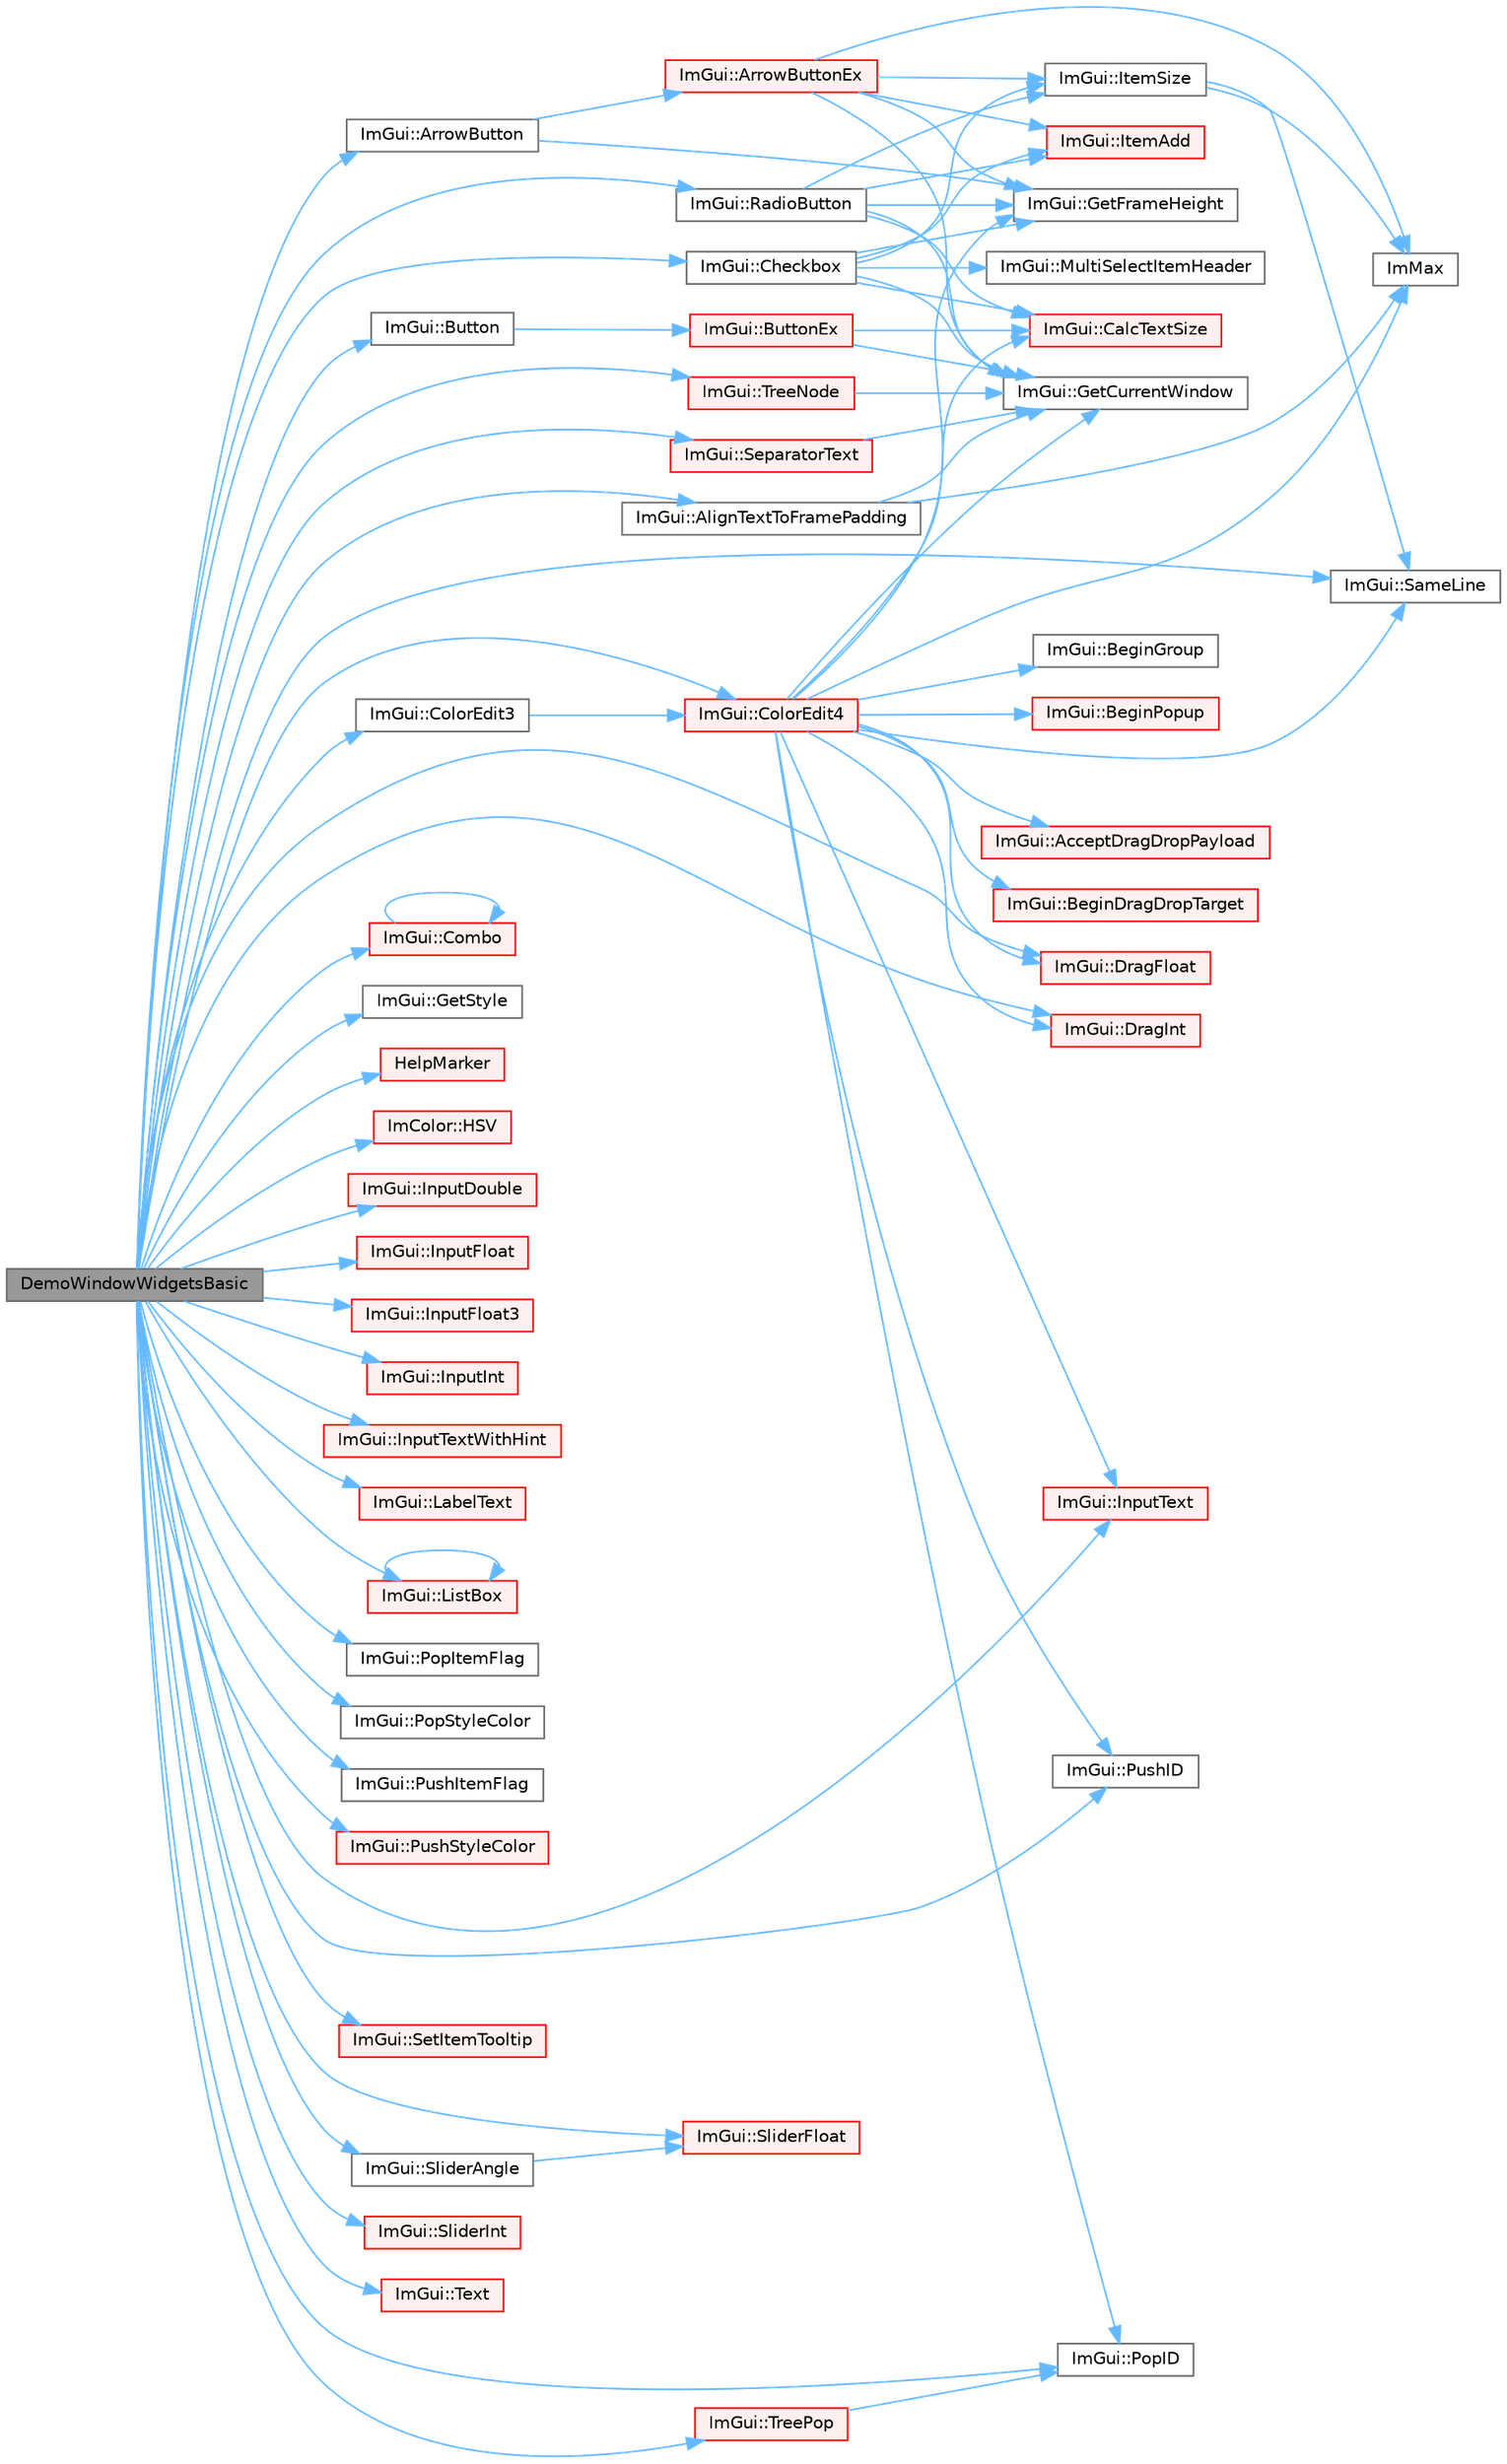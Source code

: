 digraph "DemoWindowWidgetsBasic"
{
 // LATEX_PDF_SIZE
  bgcolor="transparent";
  edge [fontname=Helvetica,fontsize=10,labelfontname=Helvetica,labelfontsize=10];
  node [fontname=Helvetica,fontsize=10,shape=box,height=0.2,width=0.4];
  rankdir="LR";
  Node1 [id="Node000001",label="DemoWindowWidgetsBasic",height=0.2,width=0.4,color="gray40", fillcolor="grey60", style="filled", fontcolor="black",tooltip=" "];
  Node1 -> Node2 [id="edge1_Node000001_Node000002",color="steelblue1",style="solid",tooltip=" "];
  Node2 [id="Node000002",label="ImGui::AlignTextToFramePadding",height=0.2,width=0.4,color="grey40", fillcolor="white", style="filled",URL="$namespace_im_gui.html#ae14be3a3bec106de7c91aaa2a9a558a1",tooltip=" "];
  Node2 -> Node3 [id="edge2_Node000002_Node000003",color="steelblue1",style="solid",tooltip=" "];
  Node3 [id="Node000003",label="ImGui::GetCurrentWindow",height=0.2,width=0.4,color="grey40", fillcolor="white", style="filled",URL="$namespace_im_gui.html#ac452417b5004ca16a814a72cff153526",tooltip=" "];
  Node2 -> Node4 [id="edge3_Node000002_Node000004",color="steelblue1",style="solid",tooltip=" "];
  Node4 [id="Node000004",label="ImMax",height=0.2,width=0.4,color="grey40", fillcolor="white", style="filled",URL="$imgui__internal_8h.html#a7667efd95147d0422f140917c71a9226",tooltip=" "];
  Node1 -> Node5 [id="edge4_Node000001_Node000005",color="steelblue1",style="solid",tooltip=" "];
  Node5 [id="Node000005",label="ImGui::ArrowButton",height=0.2,width=0.4,color="grey40", fillcolor="white", style="filled",URL="$namespace_im_gui.html#ad2bc397a02d5e4b8a14360d89abc6242",tooltip=" "];
  Node5 -> Node6 [id="edge5_Node000005_Node000006",color="steelblue1",style="solid",tooltip=" "];
  Node6 [id="Node000006",label="ImGui::ArrowButtonEx",height=0.2,width=0.4,color="red", fillcolor="#FFF0F0", style="filled",URL="$namespace_im_gui.html#ab05ee8e53f29fbb84942a494f2ac3292",tooltip=" "];
  Node6 -> Node3 [id="edge6_Node000006_Node000003",color="steelblue1",style="solid",tooltip=" "];
  Node6 -> Node10 [id="edge7_Node000006_Node000010",color="steelblue1",style="solid",tooltip=" "];
  Node10 [id="Node000010",label="ImGui::GetFrameHeight",height=0.2,width=0.4,color="grey40", fillcolor="white", style="filled",URL="$namespace_im_gui.html#ae560f17cf3262017cee888d1eb77f294",tooltip=" "];
  Node6 -> Node4 [id="edge8_Node000006_Node000004",color="steelblue1",style="solid",tooltip=" "];
  Node6 -> Node11 [id="edge9_Node000006_Node000011",color="steelblue1",style="solid",tooltip=" "];
  Node11 [id="Node000011",label="ImGui::ItemAdd",height=0.2,width=0.4,color="red", fillcolor="#FFF0F0", style="filled",URL="$namespace_im_gui.html#a0c2ccafc8d403c02a6590ac21157b9ac",tooltip=" "];
  Node6 -> Node75 [id="edge10_Node000006_Node000075",color="steelblue1",style="solid",tooltip=" "];
  Node75 [id="Node000075",label="ImGui::ItemSize",height=0.2,width=0.4,color="grey40", fillcolor="white", style="filled",URL="$namespace_im_gui.html#a4b5818a652d943ea54e0cec9fb3943d7",tooltip=" "];
  Node75 -> Node4 [id="edge11_Node000075_Node000004",color="steelblue1",style="solid",tooltip=" "];
  Node75 -> Node76 [id="edge12_Node000075_Node000076",color="steelblue1",style="solid",tooltip=" "];
  Node76 [id="Node000076",label="ImGui::SameLine",height=0.2,width=0.4,color="grey40", fillcolor="white", style="filled",URL="$namespace_im_gui.html#addd433eb3aae59119e341e80db474f66",tooltip=" "];
  Node5 -> Node10 [id="edge13_Node000005_Node000010",color="steelblue1",style="solid",tooltip=" "];
  Node1 -> Node82 [id="edge14_Node000001_Node000082",color="steelblue1",style="solid",tooltip=" "];
  Node82 [id="Node000082",label="ImGui::Button",height=0.2,width=0.4,color="grey40", fillcolor="white", style="filled",URL="$namespace_im_gui.html#a38094c568ce398db5a3abb9d3ac92030",tooltip=" "];
  Node82 -> Node83 [id="edge15_Node000082_Node000083",color="steelblue1",style="solid",tooltip=" "];
  Node83 [id="Node000083",label="ImGui::ButtonEx",height=0.2,width=0.4,color="red", fillcolor="#FFF0F0", style="filled",URL="$namespace_im_gui.html#ae479220c66b039874c6e4c9e9b22849f",tooltip=" "];
  Node83 -> Node56 [id="edge16_Node000083_Node000056",color="steelblue1",style="solid",tooltip=" "];
  Node56 [id="Node000056",label="ImGui::CalcTextSize",height=0.2,width=0.4,color="red", fillcolor="#FFF0F0", style="filled",URL="$namespace_im_gui.html#a848b9db6cc4a186751c0ecebcaadc33b",tooltip=" "];
  Node83 -> Node3 [id="edge17_Node000083_Node000003",color="steelblue1",style="solid",tooltip=" "];
  Node1 -> Node86 [id="edge18_Node000001_Node000086",color="steelblue1",style="solid",tooltip=" "];
  Node86 [id="Node000086",label="ImGui::Checkbox",height=0.2,width=0.4,color="grey40", fillcolor="white", style="filled",URL="$namespace_im_gui.html#a57d73c1d0ef807fef734d91024092027",tooltip=" "];
  Node86 -> Node56 [id="edge19_Node000086_Node000056",color="steelblue1",style="solid",tooltip=" "];
  Node86 -> Node3 [id="edge20_Node000086_Node000003",color="steelblue1",style="solid",tooltip=" "];
  Node86 -> Node10 [id="edge21_Node000086_Node000010",color="steelblue1",style="solid",tooltip=" "];
  Node86 -> Node11 [id="edge22_Node000086_Node000011",color="steelblue1",style="solid",tooltip=" "];
  Node86 -> Node75 [id="edge23_Node000086_Node000075",color="steelblue1",style="solid",tooltip=" "];
  Node86 -> Node87 [id="edge24_Node000086_Node000087",color="steelblue1",style="solid",tooltip=" "];
  Node87 [id="Node000087",label="ImGui::MultiSelectItemHeader",height=0.2,width=0.4,color="grey40", fillcolor="white", style="filled",URL="$namespace_im_gui.html#a42a98da805c3612b26b829e0567fdc0f",tooltip=" "];
  Node1 -> Node88 [id="edge25_Node000001_Node000088",color="steelblue1",style="solid",tooltip=" "];
  Node88 [id="Node000088",label="ImGui::ColorEdit3",height=0.2,width=0.4,color="grey40", fillcolor="white", style="filled",URL="$namespace_im_gui.html#a5afe76ba1c91f07363e40396e7df656e",tooltip=" "];
  Node88 -> Node89 [id="edge26_Node000088_Node000089",color="steelblue1",style="solid",tooltip=" "];
  Node89 [id="Node000089",label="ImGui::ColorEdit4",height=0.2,width=0.4,color="red", fillcolor="#FFF0F0", style="filled",URL="$namespace_im_gui.html#ac3f45e2aa0b1d591cc8a2cdf8b566a45",tooltip=" "];
  Node89 -> Node90 [id="edge27_Node000089_Node000090",color="steelblue1",style="solid",tooltip=" "];
  Node90 [id="Node000090",label="ImGui::AcceptDragDropPayload",height=0.2,width=0.4,color="red", fillcolor="#FFF0F0", style="filled",URL="$namespace_im_gui.html#a5e0dac39e249bf50e2ae96dc4a97cb18",tooltip=" "];
  Node89 -> Node100 [id="edge28_Node000089_Node000100",color="steelblue1",style="solid",tooltip=" "];
  Node100 [id="Node000100",label="ImGui::BeginDragDropTarget",height=0.2,width=0.4,color="red", fillcolor="#FFF0F0", style="filled",URL="$namespace_im_gui.html#ac42384c3181406bbd0f3f4f77a73c7ed",tooltip=" "];
  Node89 -> Node101 [id="edge29_Node000089_Node000101",color="steelblue1",style="solid",tooltip=" "];
  Node101 [id="Node000101",label="ImGui::BeginGroup",height=0.2,width=0.4,color="grey40", fillcolor="white", style="filled",URL="$namespace_im_gui.html#a42407e196b7ed2a8755bff28aae9805f",tooltip=" "];
  Node89 -> Node102 [id="edge30_Node000089_Node000102",color="steelblue1",style="solid",tooltip=" "];
  Node102 [id="Node000102",label="ImGui::BeginPopup",height=0.2,width=0.4,color="red", fillcolor="#FFF0F0", style="filled",URL="$namespace_im_gui.html#a10e213926d8ca212266bc5fbded1e026",tooltip=" "];
  Node89 -> Node56 [id="edge31_Node000089_Node000056",color="steelblue1",style="solid",tooltip=" "];
  Node89 -> Node567 [id="edge32_Node000089_Node000567",color="steelblue1",style="solid",tooltip=" "];
  Node567 [id="Node000567",label="ImGui::DragFloat",height=0.2,width=0.4,color="red", fillcolor="#FFF0F0", style="filled",URL="$namespace_im_gui.html#aab1b20e7bf98aa7bbdb26f8cd3ad91e6",tooltip=" "];
  Node89 -> Node616 [id="edge33_Node000089_Node000616",color="steelblue1",style="solid",tooltip=" "];
  Node616 [id="Node000616",label="ImGui::DragInt",height=0.2,width=0.4,color="red", fillcolor="#FFF0F0", style="filled",URL="$namespace_im_gui.html#a3714db739ae51fc75601d7fad234a58b",tooltip=" "];
  Node89 -> Node3 [id="edge34_Node000089_Node000003",color="steelblue1",style="solid",tooltip=" "];
  Node89 -> Node10 [id="edge35_Node000089_Node000010",color="steelblue1",style="solid",tooltip=" "];
  Node89 -> Node4 [id="edge36_Node000089_Node000004",color="steelblue1",style="solid",tooltip=" "];
  Node89 -> Node617 [id="edge37_Node000089_Node000617",color="steelblue1",style="solid",tooltip=" "];
  Node617 [id="Node000617",label="ImGui::InputText",height=0.2,width=0.4,color="red", fillcolor="#FFF0F0", style="filled",URL="$namespace_im_gui.html#aa72b5760a3a206729723a587ac7c8519",tooltip=" "];
  Node89 -> Node168 [id="edge38_Node000089_Node000168",color="steelblue1",style="solid",tooltip=" "];
  Node168 [id="Node000168",label="ImGui::PopID",height=0.2,width=0.4,color="grey40", fillcolor="white", style="filled",URL="$namespace_im_gui.html#aba0b2d8f890a5d435ae43d0c4a2d4dd1",tooltip=" "];
  Node89 -> Node169 [id="edge39_Node000089_Node000169",color="steelblue1",style="solid",tooltip=" "];
  Node169 [id="Node000169",label="ImGui::PushID",height=0.2,width=0.4,color="grey40", fillcolor="white", style="filled",URL="$namespace_im_gui.html#a27a8533605dc5b8cabf161bf7715bbde",tooltip=" "];
  Node89 -> Node76 [id="edge40_Node000089_Node000076",color="steelblue1",style="solid",tooltip=" "];
  Node1 -> Node89 [id="edge41_Node000001_Node000089",color="steelblue1",style="solid",tooltip=" "];
  Node1 -> Node620 [id="edge42_Node000001_Node000620",color="steelblue1",style="solid",tooltip=" "];
  Node620 [id="Node000620",label="ImGui::Combo",height=0.2,width=0.4,color="red", fillcolor="#FFF0F0", style="filled",URL="$namespace_im_gui.html#aa2979368da5b9e98d368449b36d166b2",tooltip=" "];
  Node620 -> Node620 [id="edge43_Node000620_Node000620",color="steelblue1",style="solid",tooltip=" "];
  Node1 -> Node567 [id="edge44_Node000001_Node000567",color="steelblue1",style="solid",tooltip=" "];
  Node1 -> Node616 [id="edge45_Node000001_Node000616",color="steelblue1",style="solid",tooltip=" "];
  Node1 -> Node622 [id="edge46_Node000001_Node000622",color="steelblue1",style="solid",tooltip=" "];
  Node622 [id="Node000622",label="ImGui::GetStyle",height=0.2,width=0.4,color="grey40", fillcolor="white", style="filled",URL="$namespace_im_gui.html#abafef4bb3e3654efd96a47b2e22870a7",tooltip=" "];
  Node1 -> Node623 [id="edge47_Node000001_Node000623",color="steelblue1",style="solid",tooltip=" "];
  Node623 [id="Node000623",label="HelpMarker",height=0.2,width=0.4,color="red", fillcolor="#FFF0F0", style="filled",URL="$imgui__demo_8cpp.html#ae82388701c37c8cbb88a0304ca0f033b",tooltip=" "];
  Node1 -> Node630 [id="edge48_Node000001_Node000630",color="steelblue1",style="solid",tooltip=" "];
  Node630 [id="Node000630",label="ImColor::HSV",height=0.2,width=0.4,color="red", fillcolor="#FFF0F0", style="filled",URL="$struct_im_color.html#ac8cb52119648523038818a613becf010",tooltip=" "];
  Node1 -> Node632 [id="edge49_Node000001_Node000632",color="steelblue1",style="solid",tooltip=" "];
  Node632 [id="Node000632",label="ImGui::InputDouble",height=0.2,width=0.4,color="red", fillcolor="#FFF0F0", style="filled",URL="$namespace_im_gui.html#ad941c3cfa561ca35b674fd5802bcf870",tooltip=" "];
  Node1 -> Node637 [id="edge50_Node000001_Node000637",color="steelblue1",style="solid",tooltip=" "];
  Node637 [id="Node000637",label="ImGui::InputFloat",height=0.2,width=0.4,color="red", fillcolor="#FFF0F0", style="filled",URL="$namespace_im_gui.html#a36b86c9d7226f18c316400c83a904454",tooltip=" "];
  Node1 -> Node638 [id="edge51_Node000001_Node000638",color="steelblue1",style="solid",tooltip=" "];
  Node638 [id="Node000638",label="ImGui::InputFloat3",height=0.2,width=0.4,color="red", fillcolor="#FFF0F0", style="filled",URL="$namespace_im_gui.html#a970a00fd1a4226c697ea5fb807fb62d8",tooltip=" "];
  Node1 -> Node641 [id="edge52_Node000001_Node000641",color="steelblue1",style="solid",tooltip=" "];
  Node641 [id="Node000641",label="ImGui::InputInt",height=0.2,width=0.4,color="red", fillcolor="#FFF0F0", style="filled",URL="$namespace_im_gui.html#a36fc45a3c41a63ea9a983cc851752505",tooltip=" "];
  Node1 -> Node617 [id="edge53_Node000001_Node000617",color="steelblue1",style="solid",tooltip=" "];
  Node1 -> Node642 [id="edge54_Node000001_Node000642",color="steelblue1",style="solid",tooltip=" "];
  Node642 [id="Node000642",label="ImGui::InputTextWithHint",height=0.2,width=0.4,color="red", fillcolor="#FFF0F0", style="filled",URL="$namespace_im_gui.html#aee5a5127f494966ad16e578714e8fac2",tooltip=" "];
  Node1 -> Node643 [id="edge55_Node000001_Node000643",color="steelblue1",style="solid",tooltip=" "];
  Node643 [id="Node000643",label="ImGui::LabelText",height=0.2,width=0.4,color="red", fillcolor="#FFF0F0", style="filled",URL="$namespace_im_gui.html#ad92ccfbc33d448ff40cfcf9219177344",tooltip=" "];
  Node1 -> Node645 [id="edge56_Node000001_Node000645",color="steelblue1",style="solid",tooltip=" "];
  Node645 [id="Node000645",label="ImGui::ListBox",height=0.2,width=0.4,color="red", fillcolor="#FFF0F0", style="filled",URL="$namespace_im_gui.html#a44379fe654f54ae8bd8cc1b88bf7c822",tooltip=" "];
  Node645 -> Node645 [id="edge57_Node000645_Node000645",color="steelblue1",style="solid",tooltip=" "];
  Node1 -> Node168 [id="edge58_Node000001_Node000168",color="steelblue1",style="solid",tooltip=" "];
  Node1 -> Node245 [id="edge59_Node000001_Node000245",color="steelblue1",style="solid",tooltip=" "];
  Node245 [id="Node000245",label="ImGui::PopItemFlag",height=0.2,width=0.4,color="grey40", fillcolor="white", style="filled",URL="$namespace_im_gui.html#aa93281155e1dd23715dbd384e91edc6b",tooltip=" "];
  Node1 -> Node246 [id="edge60_Node000001_Node000246",color="steelblue1",style="solid",tooltip=" "];
  Node246 [id="Node000246",label="ImGui::PopStyleColor",height=0.2,width=0.4,color="grey40", fillcolor="white", style="filled",URL="$namespace_im_gui.html#a9795f730b4043a98b6254738d86efcdc",tooltip=" "];
  Node1 -> Node169 [id="edge61_Node000001_Node000169",color="steelblue1",style="solid",tooltip=" "];
  Node1 -> Node247 [id="edge62_Node000001_Node000247",color="steelblue1",style="solid",tooltip=" "];
  Node247 [id="Node000247",label="ImGui::PushItemFlag",height=0.2,width=0.4,color="grey40", fillcolor="white", style="filled",URL="$namespace_im_gui.html#ac7301f6378333f6d17f47823eed9e00a",tooltip=" "];
  Node1 -> Node248 [id="edge63_Node000001_Node000248",color="steelblue1",style="solid",tooltip=" "];
  Node248 [id="Node000248",label="ImGui::PushStyleColor",height=0.2,width=0.4,color="red", fillcolor="#FFF0F0", style="filled",URL="$namespace_im_gui.html#a77ee84afb636e05eb4b2d6eeddcc2aa8",tooltip=" "];
  Node1 -> Node540 [id="edge64_Node000001_Node000540",color="steelblue1",style="solid",tooltip=" "];
  Node540 [id="Node000540",label="ImGui::RadioButton",height=0.2,width=0.4,color="grey40", fillcolor="white", style="filled",URL="$namespace_im_gui.html#a6b146763845cbad5a4144772279631bc",tooltip=" "];
  Node540 -> Node56 [id="edge65_Node000540_Node000056",color="steelblue1",style="solid",tooltip=" "];
  Node540 -> Node3 [id="edge66_Node000540_Node000003",color="steelblue1",style="solid",tooltip=" "];
  Node540 -> Node10 [id="edge67_Node000540_Node000010",color="steelblue1",style="solid",tooltip=" "];
  Node540 -> Node11 [id="edge68_Node000540_Node000011",color="steelblue1",style="solid",tooltip=" "];
  Node540 -> Node75 [id="edge69_Node000540_Node000075",color="steelblue1",style="solid",tooltip=" "];
  Node1 -> Node76 [id="edge70_Node000001_Node000076",color="steelblue1",style="solid",tooltip=" "];
  Node1 -> Node646 [id="edge71_Node000001_Node000646",color="steelblue1",style="solid",tooltip=" "];
  Node646 [id="Node000646",label="ImGui::SeparatorText",height=0.2,width=0.4,color="red", fillcolor="#FFF0F0", style="filled",URL="$namespace_im_gui.html#a35e04f2c996f8634bfda0fa1c07572d9",tooltip=" "];
  Node646 -> Node3 [id="edge72_Node000646_Node000003",color="steelblue1",style="solid",tooltip=" "];
  Node1 -> Node648 [id="edge73_Node000001_Node000648",color="steelblue1",style="solid",tooltip=" "];
  Node648 [id="Node000648",label="ImGui::SetItemTooltip",height=0.2,width=0.4,color="red", fillcolor="#FFF0F0", style="filled",URL="$namespace_im_gui.html#a3685a04624f724222fa78824de3a1c63",tooltip=" "];
  Node1 -> Node649 [id="edge74_Node000001_Node000649",color="steelblue1",style="solid",tooltip=" "];
  Node649 [id="Node000649",label="ImGui::SliderAngle",height=0.2,width=0.4,color="grey40", fillcolor="white", style="filled",URL="$namespace_im_gui.html#acd162f7732c5c7be7b8651d7e43bb979",tooltip=" "];
  Node649 -> Node650 [id="edge75_Node000649_Node000650",color="steelblue1",style="solid",tooltip=" "];
  Node650 [id="Node000650",label="ImGui::SliderFloat",height=0.2,width=0.4,color="red", fillcolor="#FFF0F0", style="filled",URL="$namespace_im_gui.html#a864f761801792a0cc5ce3408f3392cfc",tooltip=" "];
  Node1 -> Node650 [id="edge76_Node000001_Node000650",color="steelblue1",style="solid",tooltip=" "];
  Node1 -> Node654 [id="edge77_Node000001_Node000654",color="steelblue1",style="solid",tooltip=" "];
  Node654 [id="Node000654",label="ImGui::SliderInt",height=0.2,width=0.4,color="red", fillcolor="#FFF0F0", style="filled",URL="$namespace_im_gui.html#a580128c9b35d1a9fc5b7a057f6f5464a",tooltip=" "];
  Node1 -> Node529 [id="edge78_Node000001_Node000529",color="steelblue1",style="solid",tooltip=" "];
  Node529 [id="Node000529",label="ImGui::Text",height=0.2,width=0.4,color="red", fillcolor="#FFF0F0", style="filled",URL="$namespace_im_gui.html#a9e7b83611fe441d54fad2effb4bf4965",tooltip=" "];
  Node1 -> Node655 [id="edge79_Node000001_Node000655",color="steelblue1",style="solid",tooltip=" "];
  Node655 [id="Node000655",label="ImGui::TreeNode",height=0.2,width=0.4,color="red", fillcolor="#FFF0F0", style="filled",URL="$namespace_im_gui.html#a4dff507ce8bbe0da9556bb50b1e60d7f",tooltip=" "];
  Node655 -> Node3 [id="edge80_Node000655_Node000003",color="steelblue1",style="solid",tooltip=" "];
  Node1 -> Node370 [id="edge81_Node000001_Node000370",color="steelblue1",style="solid",tooltip=" "];
  Node370 [id="Node000370",label="ImGui::TreePop",height=0.2,width=0.4,color="red", fillcolor="#FFF0F0", style="filled",URL="$namespace_im_gui.html#a41ecf265e5f678c78fc9c30b3cf2077f",tooltip=" "];
  Node370 -> Node168 [id="edge82_Node000370_Node000168",color="steelblue1",style="solid",tooltip=" "];
}
